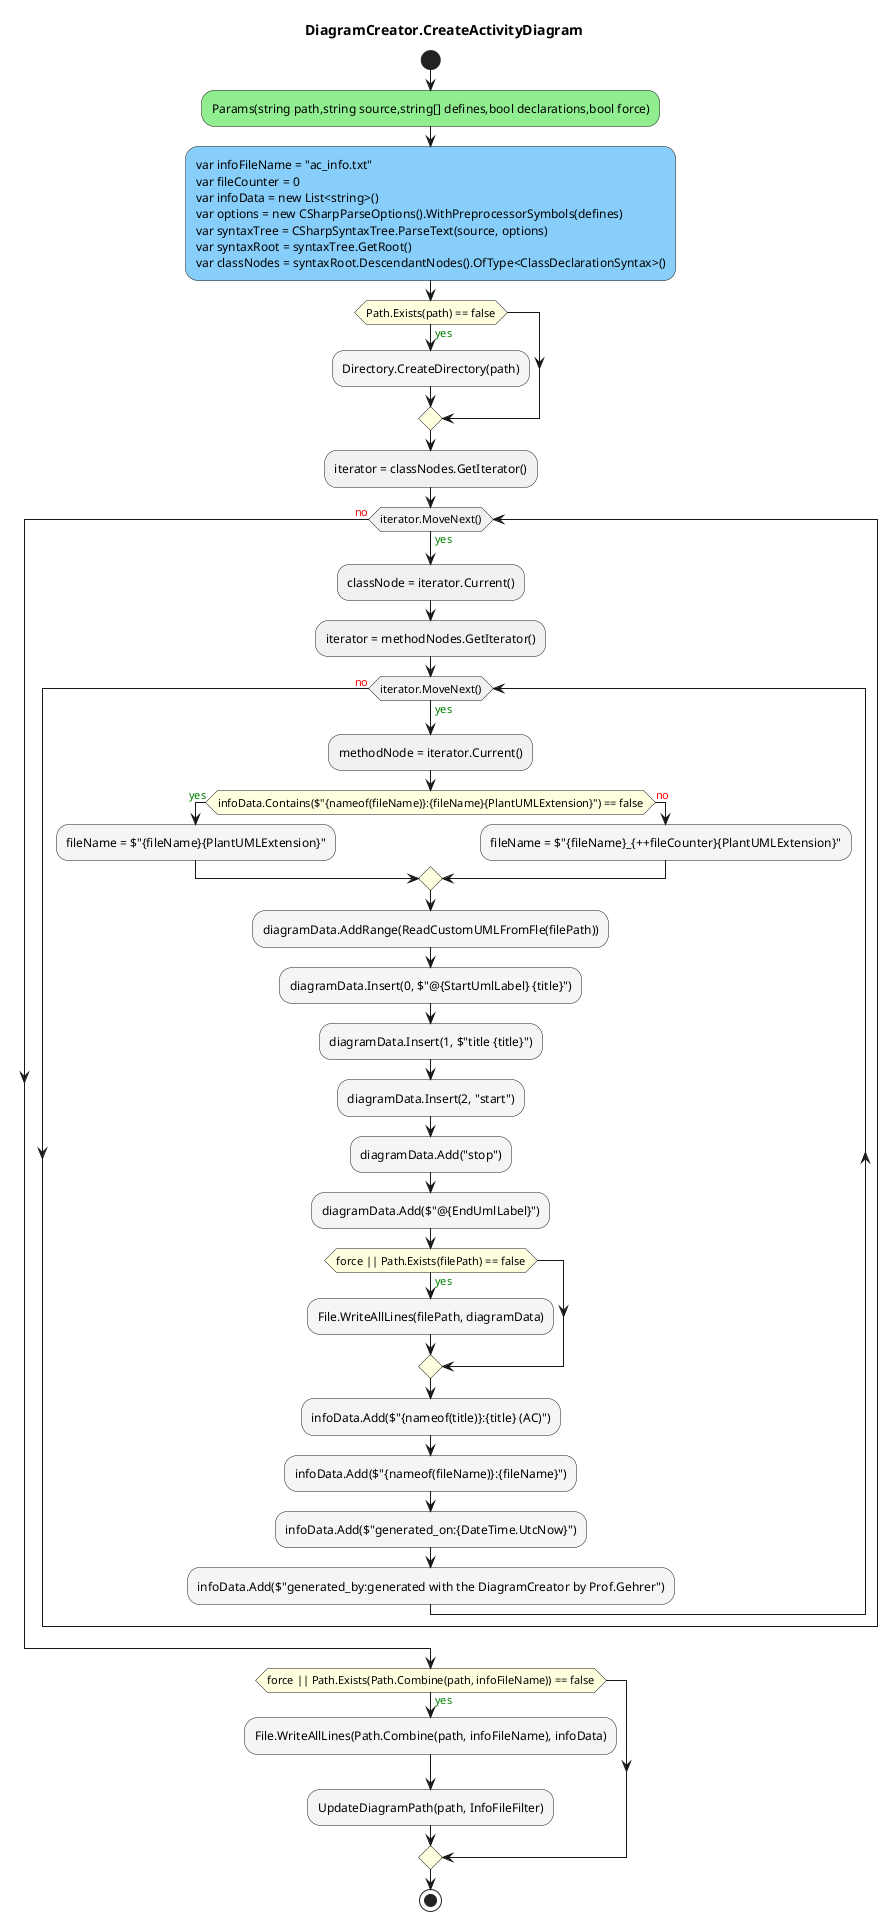 @startuml DiagramCreator.CreateActivityDiagram
title DiagramCreator.CreateActivityDiagram
start
#LightGreen:Params(string path,string source,string[] defines,bool declarations,bool force);
#LightSkyBlue:var infoFileName = "ac_info.txt"\nvar fileCounter = 0\nvar infoData = new List<string>()\nvar options = new CSharpParseOptions().WithPreprocessorSymbols(defines)\nvar syntaxTree = CSharpSyntaxTree.ParseText(source, options)\nvar syntaxRoot = syntaxTree.GetRoot()\nvar classNodes = syntaxRoot.DescendantNodes().OfType<ClassDeclarationSyntax>();
#LightYellow:if (Path.Exists(path) == false) then (<color:green>yes)
  #WhiteSmoke:Directory.CreateDirectory(path);
endif
:iterator = classNodes.GetIterator();
while (iterator.MoveNext()) is (<color:green>yes)
  :classNode = iterator.Current();
    :iterator = methodNodes.GetIterator();
    while (iterator.MoveNext()) is (<color:green>yes)
      :methodNode = iterator.Current();
          #LightYellow:if (infoData.Contains($"{nameof(fileName)}:{fileName}{PlantUMLExtension}") == false) then (<color:green>yes)
            #WhiteSmoke:fileName = $"{fileName}{PlantUMLExtension}";
            else (<color:red>no)
              #WhiteSmoke:fileName = $"{fileName}_{++fileCounter}{PlantUMLExtension}";
          endif
          #WhiteSmoke:diagramData.AddRange(ReadCustomUMLFromFle(filePath));
          #WhiteSmoke:diagramData.Insert(0, $"@{StartUmlLabel} {title}");
          #WhiteSmoke:diagramData.Insert(1, $"title {title}");
          #WhiteSmoke:diagramData.Insert(2, "start");
          #WhiteSmoke:diagramData.Add("stop");
          #WhiteSmoke:diagramData.Add($"@{EndUmlLabel}");
          #LightYellow:if (force || Path.Exists(filePath) == false) then (<color:green>yes)
            #WhiteSmoke:File.WriteAllLines(filePath, diagramData);
          endif
          #WhiteSmoke:infoData.Add($"{nameof(title)}:{title} (AC)");
          #WhiteSmoke:infoData.Add($"{nameof(fileName)}:{fileName}");
          #WhiteSmoke:infoData.Add($"generated_on:{DateTime.UtcNow}");
          #WhiteSmoke:infoData.Add($"generated_by:generated with the DiagramCreator by Prof.Gehrer");
    endwhile (<color:red>no)
endwhile (<color:red>no)
#LightYellow:if (force || Path.Exists(Path.Combine(path, infoFileName)) == false) then (<color:green>yes)
  #WhiteSmoke:File.WriteAllLines(Path.Combine(path, infoFileName), infoData);
  #WhiteSmoke:UpdateDiagramPath(path, InfoFileFilter);
endif
stop
@enduml
